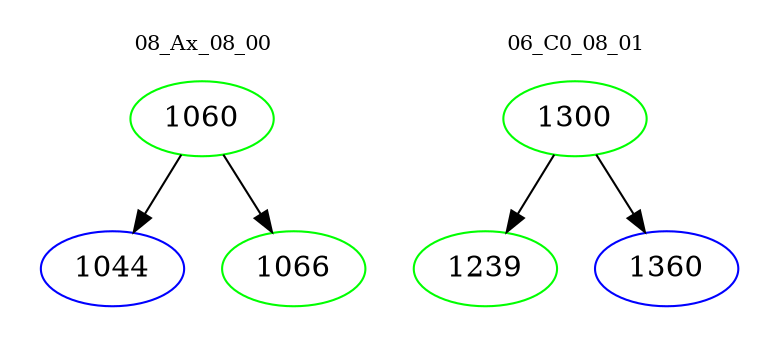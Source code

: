 digraph{
subgraph cluster_0 {
color = white
label = "08_Ax_08_00";
fontsize=10;
T0_1060 [label="1060", color="green"]
T0_1060 -> T0_1044 [color="black"]
T0_1044 [label="1044", color="blue"]
T0_1060 -> T0_1066 [color="black"]
T0_1066 [label="1066", color="green"]
}
subgraph cluster_1 {
color = white
label = "06_C0_08_01";
fontsize=10;
T1_1300 [label="1300", color="green"]
T1_1300 -> T1_1239 [color="black"]
T1_1239 [label="1239", color="green"]
T1_1300 -> T1_1360 [color="black"]
T1_1360 [label="1360", color="blue"]
}
}
